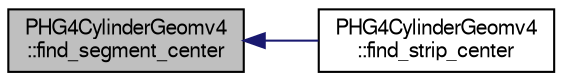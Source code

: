 digraph "PHG4CylinderGeomv4::find_segment_center"
{
  bgcolor="transparent";
  edge [fontname="FreeSans",fontsize="10",labelfontname="FreeSans",labelfontsize="10"];
  node [fontname="FreeSans",fontsize="10",shape=record];
  rankdir="LR";
  Node1 [label="PHG4CylinderGeomv4\l::find_segment_center",height=0.2,width=0.4,color="black", fillcolor="grey75", style="filled" fontcolor="black"];
  Node1 -> Node2 [dir="back",color="midnightblue",fontsize="10",style="solid",fontname="FreeSans"];
  Node2 [label="PHG4CylinderGeomv4\l::find_strip_center",height=0.2,width=0.4,color="black",URL="$d5/dca/classPHG4CylinderGeomv4.html#a8392ee47d0e16ad70cf85dac7bb3b553"];
}

